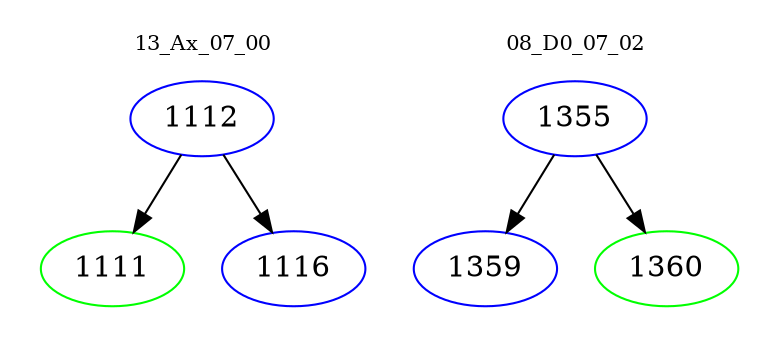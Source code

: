 digraph{
subgraph cluster_0 {
color = white
label = "13_Ax_07_00";
fontsize=10;
T0_1112 [label="1112", color="blue"]
T0_1112 -> T0_1111 [color="black"]
T0_1111 [label="1111", color="green"]
T0_1112 -> T0_1116 [color="black"]
T0_1116 [label="1116", color="blue"]
}
subgraph cluster_1 {
color = white
label = "08_D0_07_02";
fontsize=10;
T1_1355 [label="1355", color="blue"]
T1_1355 -> T1_1359 [color="black"]
T1_1359 [label="1359", color="blue"]
T1_1355 -> T1_1360 [color="black"]
T1_1360 [label="1360", color="green"]
}
}
